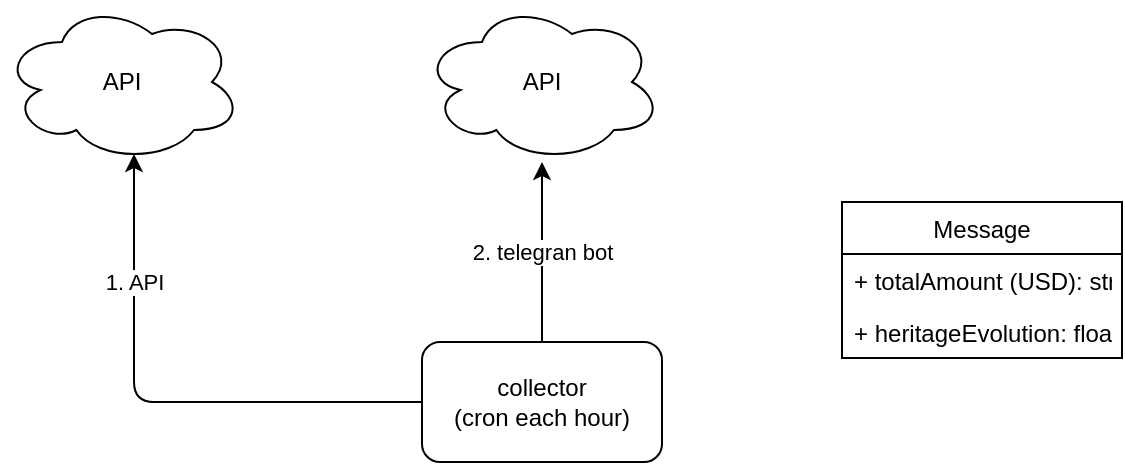 <mxfile>
    <diagram id="g31GSQQrinAnJjOjFs_b" name="Wallet Progress">
        <mxGraphModel dx="1265" dy="639" grid="1" gridSize="10" guides="1" tooltips="1" connect="1" arrows="1" fold="1" page="1" pageScale="1" pageWidth="850" pageHeight="1100" math="0" shadow="0">
            <root>
                <mxCell id="0"/>
                <mxCell id="1" parent="0"/>
                <mxCell id="4" value="2. telegran bot" style="edgeStyle=none;html=1;" parent="1" source="3" target="10" edge="1">
                    <mxGeometry relative="1" as="geometry">
                        <mxPoint x="310" y="250" as="targetPoint"/>
                    </mxGeometry>
                </mxCell>
                <mxCell id="6" value="1. API" style="edgeStyle=none;html=1;entryX=0.55;entryY=0.95;entryDx=0;entryDy=0;entryPerimeter=0;" parent="1" source="3" target="5" edge="1">
                    <mxGeometry x="0.522" relative="1" as="geometry">
                        <Array as="points">
                            <mxPoint x="106" y="370"/>
                        </Array>
                        <mxPoint as="offset"/>
                    </mxGeometry>
                </mxCell>
                <mxCell id="3" value="collector&lt;br&gt;(cron each hour)" style="rounded=1;whiteSpace=wrap;html=1;" parent="1" vertex="1">
                    <mxGeometry x="250" y="340" width="120" height="60" as="geometry"/>
                </mxCell>
                <mxCell id="5" value="API" style="ellipse;shape=cloud;whiteSpace=wrap;html=1;" parent="1" vertex="1">
                    <mxGeometry x="40" y="170" width="120" height="80" as="geometry"/>
                </mxCell>
                <mxCell id="10" value="API" style="ellipse;shape=cloud;whiteSpace=wrap;html=1;" vertex="1" parent="1">
                    <mxGeometry x="250" y="170" width="120" height="80" as="geometry"/>
                </mxCell>
                <mxCell id="11" value="Message" style="swimlane;fontStyle=0;childLayout=stackLayout;horizontal=1;startSize=26;fillColor=none;horizontalStack=0;resizeParent=1;resizeParentMax=0;resizeLast=0;collapsible=1;marginBottom=0;" vertex="1" parent="1">
                    <mxGeometry x="460" y="270" width="140" height="78" as="geometry"/>
                </mxCell>
                <mxCell id="12" value="+ totalAmount (USD): str" style="text;strokeColor=none;fillColor=none;align=left;verticalAlign=top;spacingLeft=4;spacingRight=4;overflow=hidden;rotatable=0;points=[[0,0.5],[1,0.5]];portConstraint=eastwest;" vertex="1" parent="11">
                    <mxGeometry y="26" width="140" height="26" as="geometry"/>
                </mxCell>
                <mxCell id="13" value="+ heritageEvolution: float" style="text;strokeColor=none;fillColor=none;align=left;verticalAlign=top;spacingLeft=4;spacingRight=4;overflow=hidden;rotatable=0;points=[[0,0.5],[1,0.5]];portConstraint=eastwest;" vertex="1" parent="11">
                    <mxGeometry y="52" width="140" height="26" as="geometry"/>
                </mxCell>
            </root>
        </mxGraphModel>
    </diagram>
</mxfile>
